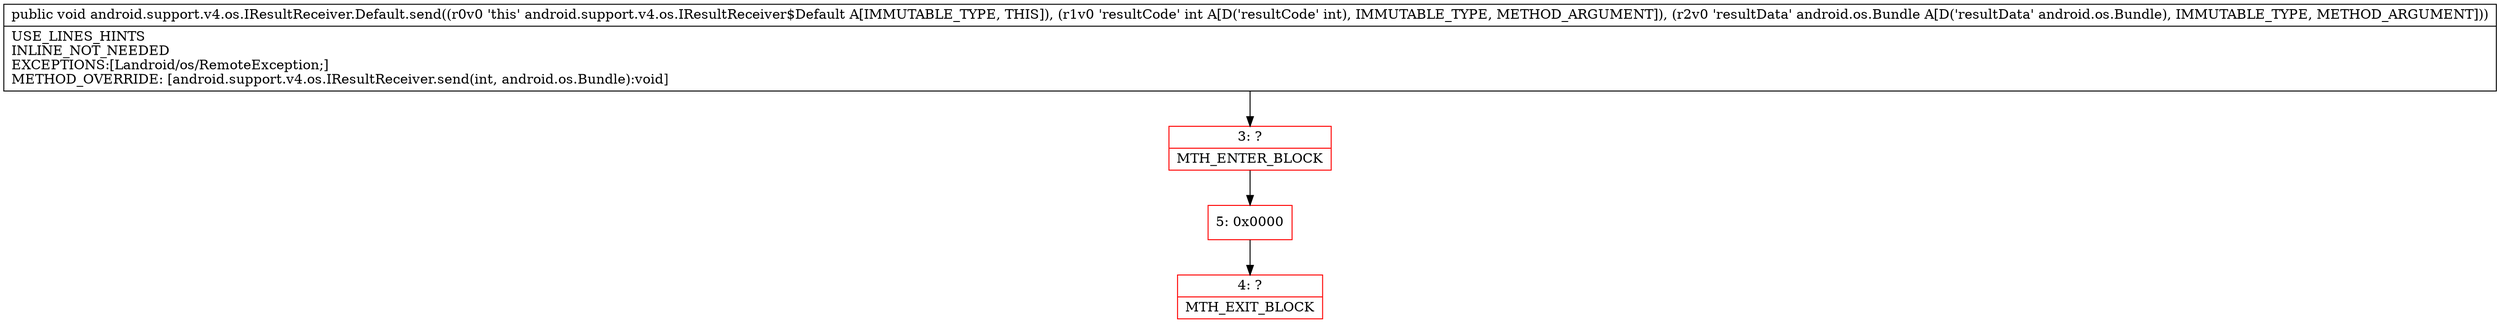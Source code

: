 digraph "CFG forandroid.support.v4.os.IResultReceiver.Default.send(ILandroid\/os\/Bundle;)V" {
subgraph cluster_Region_695161946 {
label = "R(0)";
node [shape=record,color=blue];
}
Node_3 [shape=record,color=red,label="{3\:\ ?|MTH_ENTER_BLOCK\l}"];
Node_5 [shape=record,color=red,label="{5\:\ 0x0000}"];
Node_4 [shape=record,color=red,label="{4\:\ ?|MTH_EXIT_BLOCK\l}"];
MethodNode[shape=record,label="{public void android.support.v4.os.IResultReceiver.Default.send((r0v0 'this' android.support.v4.os.IResultReceiver$Default A[IMMUTABLE_TYPE, THIS]), (r1v0 'resultCode' int A[D('resultCode' int), IMMUTABLE_TYPE, METHOD_ARGUMENT]), (r2v0 'resultData' android.os.Bundle A[D('resultData' android.os.Bundle), IMMUTABLE_TYPE, METHOD_ARGUMENT]))  | USE_LINES_HINTS\lINLINE_NOT_NEEDED\lEXCEPTIONS:[Landroid\/os\/RemoteException;]\lMETHOD_OVERRIDE: [android.support.v4.os.IResultReceiver.send(int, android.os.Bundle):void]\l}"];
MethodNode -> Node_3;Node_3 -> Node_5;
Node_5 -> Node_4;
}

